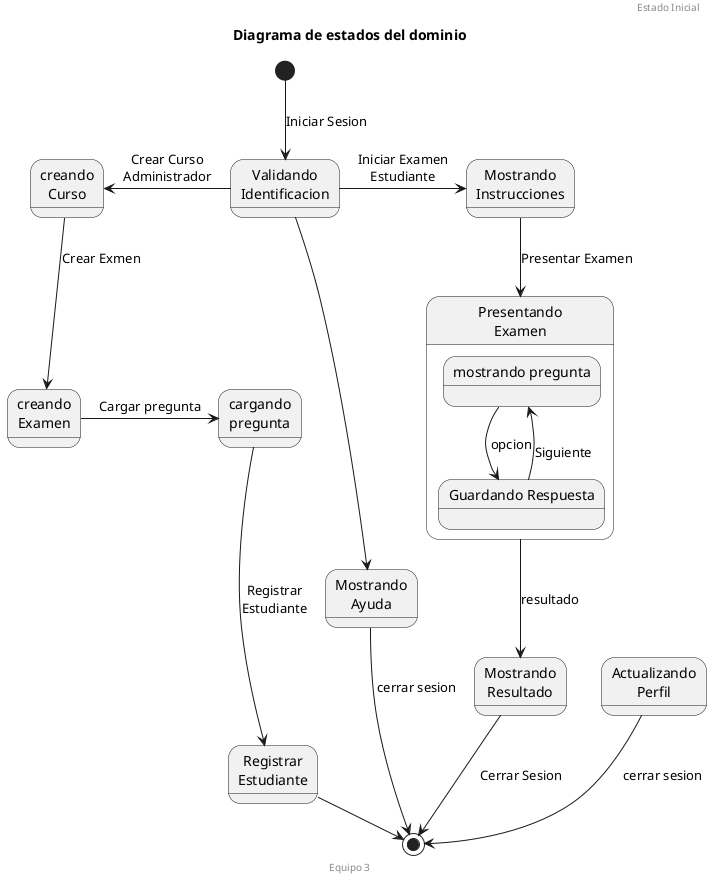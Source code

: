 @startuml Diagrama de Estado


header Estado Inicial
footer Equipo 3
title "Diagrama de estados del dominio"




state "Validando\nIdentificacion" as vi
state  "creando\nCurso" as gc
state  "creando\nExamen" as ge
state  "cargando\npregunta" as cp

state "Mostrando\nInstrucciones" as mi
state "Presentando\nExamen" as ee{
    state "mostrando pregunta" as mp
    state "Guardando Respuesta" as gp
    mp --> gp: opcion
    gp --> mp: \nSiguiente
}
state "Mostrando\nResultado" as gr
state "Actualizando\nPerfil" as ap
state "Mostrando\nAyuda" as ma
state "Registrar\nEstudiante" as ie
'state finAd <<join>>

[*] --> vi: Iniciar Sesion
vi -left-> gc: Crear Curso\nAdministrador
gc --> ge: Crear Exmen
ge -right-> cp: Cargar pregunta
cp --> ie: Registrar\nEstudiante
vi --> ma
'finAd --> ma
'finAd --> ap


ma --> [*]: cerrar sesion
ap --> [*]: cerrar sesion
ie -right-> [*] : cerrar sesion

 

vi -right-> mi: Iniciar Examen\nEstudiante
mi --> ee: Presentar Examen
ee --> gr: resultado
gr --> [*]:  Cerrar Sesion

@enduml